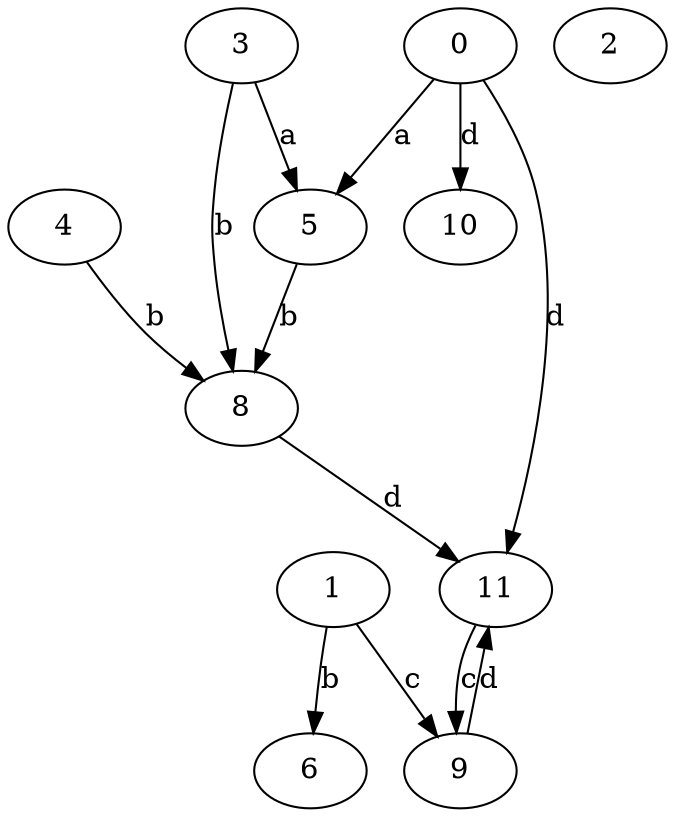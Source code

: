 strict digraph  {
3;
0;
4;
1;
5;
6;
8;
9;
10;
11;
2;
3 -> 5  [label=a];
3 -> 8  [label=b];
0 -> 5  [label=a];
0 -> 10  [label=d];
0 -> 11  [label=d];
4 -> 8  [label=b];
1 -> 6  [label=b];
1 -> 9  [label=c];
5 -> 8  [label=b];
8 -> 11  [label=d];
9 -> 11  [label=d];
11 -> 9  [label=c];
}
